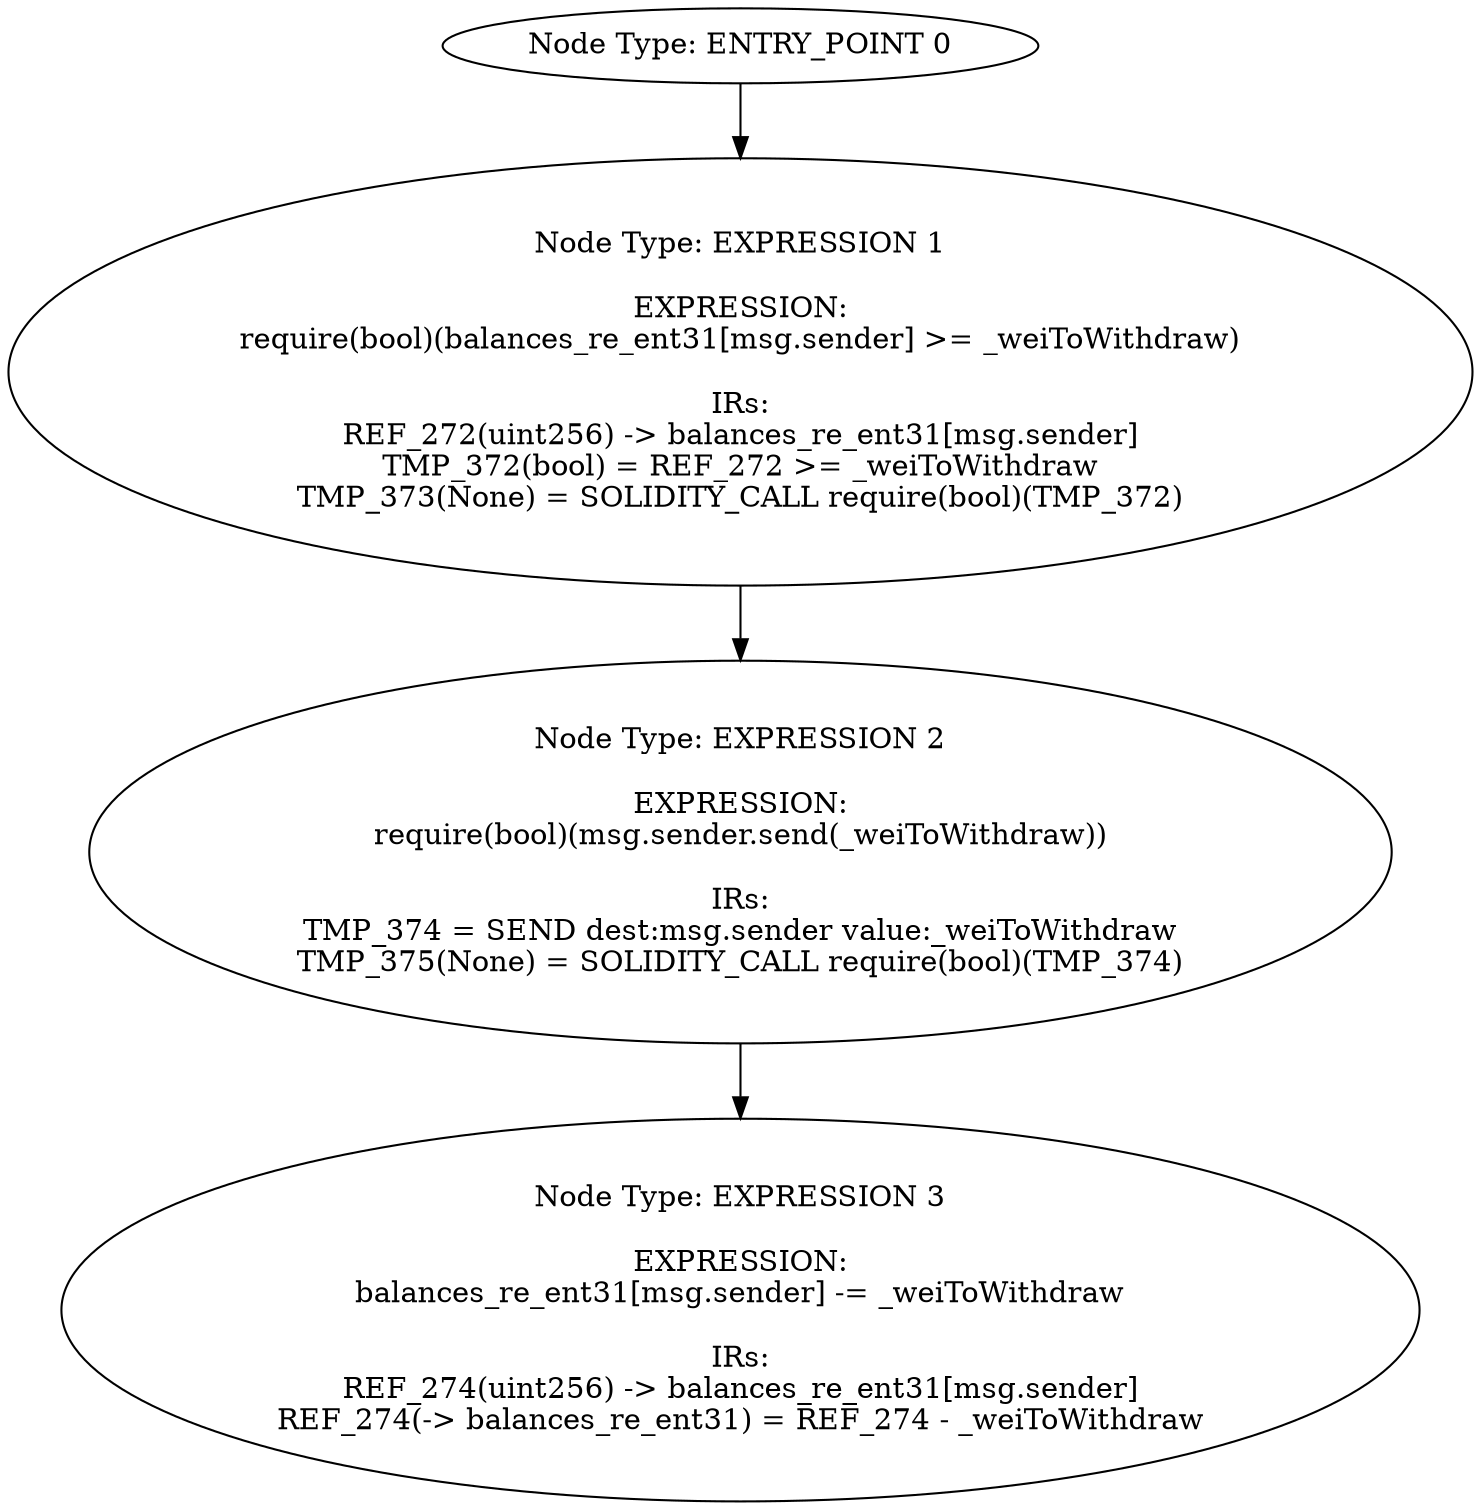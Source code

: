 digraph{
0[label="Node Type: ENTRY_POINT 0
"];
0->1;
1[label="Node Type: EXPRESSION 1

EXPRESSION:
require(bool)(balances_re_ent31[msg.sender] >= _weiToWithdraw)

IRs:
REF_272(uint256) -> balances_re_ent31[msg.sender]
TMP_372(bool) = REF_272 >= _weiToWithdraw
TMP_373(None) = SOLIDITY_CALL require(bool)(TMP_372)"];
1->2;
2[label="Node Type: EXPRESSION 2

EXPRESSION:
require(bool)(msg.sender.send(_weiToWithdraw))

IRs:
TMP_374 = SEND dest:msg.sender value:_weiToWithdraw
TMP_375(None) = SOLIDITY_CALL require(bool)(TMP_374)"];
2->3;
3[label="Node Type: EXPRESSION 3

EXPRESSION:
balances_re_ent31[msg.sender] -= _weiToWithdraw

IRs:
REF_274(uint256) -> balances_re_ent31[msg.sender]
REF_274(-> balances_re_ent31) = REF_274 - _weiToWithdraw"];
}
